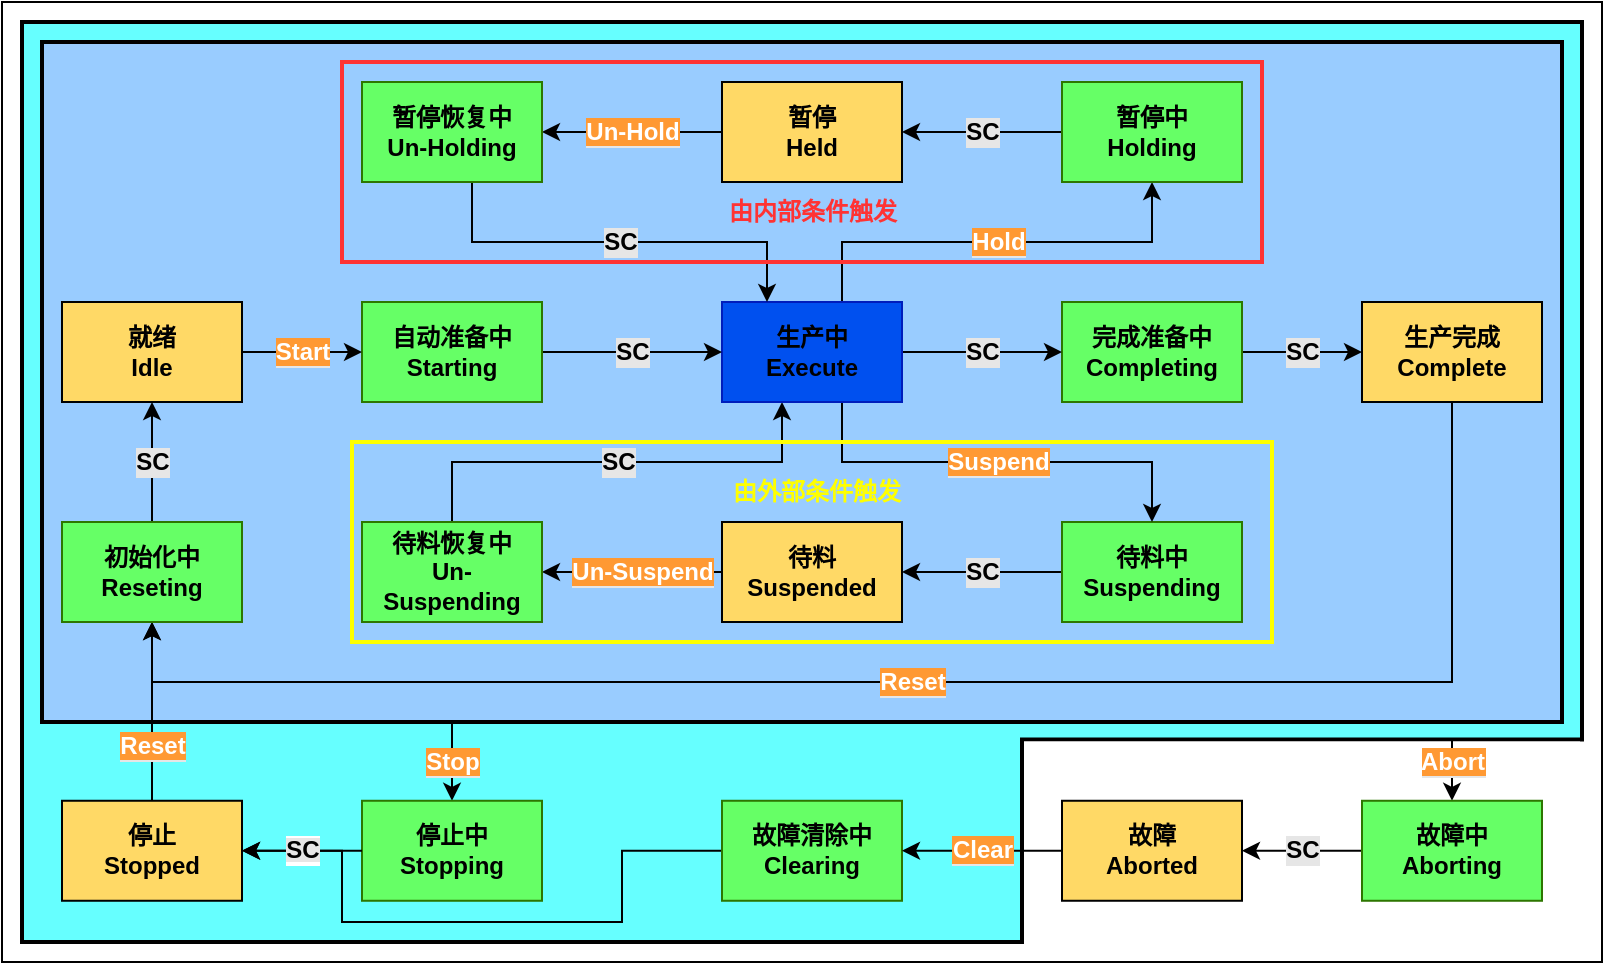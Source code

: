 <mxfile>
    <diagram id="3EkDdmh-d5w6xEZ_ysIs" name="第 1 页">
        <mxGraphModel dx="902" dy="787" grid="1" gridSize="10" guides="1" tooltips="1" connect="1" arrows="1" fold="1" page="1" pageScale="1" pageWidth="3300" pageHeight="2339" math="0" shadow="0">
            <root>
                <mxCell id="0"/>
                <mxCell id="1" parent="0"/>
                <mxCell id="CmRMLwkYUhAE4UTupAH8-46" value="" style="rounded=0;whiteSpace=wrap;html=1;fontSize=12;" parent="1" vertex="1">
                    <mxGeometry x="290" y="10" width="800" height="480" as="geometry"/>
                </mxCell>
                <mxCell id="CmRMLwkYUhAE4UTupAH8-50" value="" style="rounded=0;whiteSpace=wrap;html=1;strokeWidth=2;fontSize=12;fontColor=#000000;fillColor=#66FFFF;" parent="1" vertex="1">
                    <mxGeometry x="300" y="20" width="780" height="460" as="geometry"/>
                </mxCell>
                <mxCell id="CmRMLwkYUhAE4UTupAH8-52" value="" style="rounded=0;whiteSpace=wrap;html=1;strokeWidth=2;fontSize=12;strokeColor=default;" parent="1" vertex="1">
                    <mxGeometry x="800" y="378.75" width="280" height="101.25" as="geometry"/>
                </mxCell>
                <mxCell id="CmRMLwkYUhAE4UTupAH8-54" value="" style="rounded=0;whiteSpace=wrap;html=1;strokeWidth=2;fontSize=12;strokeColor=none;" parent="1" vertex="1">
                    <mxGeometry x="801" y="379.75" width="285" height="105" as="geometry"/>
                </mxCell>
                <mxCell id="CmRMLwkYUhAE4UTupAH8-55" value="&lt;b&gt;&lt;font style=&quot;background-color: rgb(255, 153, 51);&quot; color=&quot;#ffffff&quot;&gt;Abort&lt;/font&gt;&lt;/b&gt;" style="edgeStyle=orthogonalEdgeStyle;rounded=0;orthogonalLoop=1;jettySize=auto;html=1;labelBackgroundColor=#E6E6E6;fontSize=12;fontColor=#000000;exitX=0.75;exitY=0;exitDx=0;exitDy=0;" parent="1" source="CmRMLwkYUhAE4UTupAH8-52" target="CmRMLwkYUhAE4UTupAH8-16" edge="1">
                    <mxGeometry x="-0.105" relative="1" as="geometry">
                        <Array as="points">
                            <mxPoint x="1015" y="379"/>
                        </Array>
                        <mxPoint as="offset"/>
                    </mxGeometry>
                </mxCell>
                <mxCell id="CmRMLwkYUhAE4UTupAH8-49" value="&lt;b style=&quot;&quot;&gt;&lt;font style=&quot;background-color: rgb(255, 153, 51); line-height: 1.2;&quot; color=&quot;#ffffff&quot;&gt;Stop&lt;/font&gt;&lt;/b&gt;" style="edgeStyle=orthogonalEdgeStyle;rounded=0;orthogonalLoop=1;jettySize=auto;html=1;labelBackgroundColor=#E6E6E6;fontSize=12;fontColor=#000000;entryX=0.5;entryY=0;entryDx=0;entryDy=0;" parent="1" source="CmRMLwkYUhAE4UTupAH8-47" target="CmRMLwkYUhAE4UTupAH8-3" edge="1">
                    <mxGeometry relative="1" as="geometry">
                        <Array as="points">
                            <mxPoint x="515" y="370"/>
                            <mxPoint x="515" y="370"/>
                        </Array>
                    </mxGeometry>
                </mxCell>
                <mxCell id="CmRMLwkYUhAE4UTupAH8-47" value="" style="rounded=0;whiteSpace=wrap;html=1;fontSize=12;fillColor=#99CCFF;strokeColor=#000000;strokeWidth=2;" parent="1" vertex="1">
                    <mxGeometry x="310" y="30" width="760" height="340" as="geometry"/>
                </mxCell>
                <mxCell id="CmRMLwkYUhAE4UTupAH8-40" value="&lt;b&gt;&lt;font style=&quot;background-color: rgb(255, 153, 51);&quot; color=&quot;#ffffff&quot;&gt;Reset&lt;/font&gt;&lt;/b&gt;" style="edgeStyle=orthogonalEdgeStyle;rounded=0;orthogonalLoop=1;jettySize=auto;html=1;labelBackgroundColor=#E6E6E6;fontSize=12;fontColor=#000000;" parent="1" source="CmRMLwkYUhAE4UTupAH8-2" target="CmRMLwkYUhAE4UTupAH8-39" edge="1">
                    <mxGeometry x="-0.385" relative="1" as="geometry">
                        <mxPoint as="offset"/>
                    </mxGeometry>
                </mxCell>
                <mxCell id="CmRMLwkYUhAE4UTupAH8-2" value="&lt;b&gt;停止&lt;br&gt;Stopped&lt;/b&gt;" style="rounded=0;whiteSpace=wrap;html=1;fillColor=#FFD966;" parent="1" vertex="1">
                    <mxGeometry x="320" y="409.38" width="90" height="50" as="geometry"/>
                </mxCell>
                <mxCell id="CmRMLwkYUhAE4UTupAH8-3" value="停止中&lt;br&gt;Stopping" style="rounded=0;whiteSpace=wrap;html=1;fillColor=#66FF66;fontColor=#000000;strokeColor=#2D7600;fontStyle=1" parent="1" vertex="1">
                    <mxGeometry x="470" y="409.38" width="90" height="50" as="geometry"/>
                </mxCell>
                <mxCell id="CmRMLwkYUhAE4UTupAH8-12" style="edgeStyle=orthogonalEdgeStyle;rounded=0;orthogonalLoop=1;jettySize=auto;html=1;fontColor=#000000;entryX=1;entryY=0.5;entryDx=0;entryDy=0;exitX=0;exitY=0.5;exitDx=0;exitDy=0;" parent="1" source="CmRMLwkYUhAE4UTupAH8-8" target="CmRMLwkYUhAE4UTupAH8-2" edge="1">
                    <mxGeometry relative="1" as="geometry">
                        <Array as="points">
                            <mxPoint x="600" y="435"/>
                            <mxPoint x="600" y="470"/>
                            <mxPoint x="460" y="470"/>
                            <mxPoint x="460" y="435"/>
                        </Array>
                    </mxGeometry>
                </mxCell>
                <mxCell id="CmRMLwkYUhAE4UTupAH8-8" value="故障清除中&lt;br&gt;Clearing" style="rounded=0;whiteSpace=wrap;html=1;fillColor=#66FF66;fontColor=#000000;strokeColor=#2D7600;fontStyle=1" parent="1" vertex="1">
                    <mxGeometry x="650" y="409.38" width="90" height="50" as="geometry"/>
                </mxCell>
                <mxCell id="CmRMLwkYUhAE4UTupAH8-7" value="&lt;span style=&quot;background-color: rgb(230, 230, 230);&quot;&gt;&lt;b&gt;&lt;font style=&quot;font-size: 12px;&quot;&gt;SC&lt;/font&gt;&lt;/b&gt;&lt;/span&gt;" style="edgeStyle=orthogonalEdgeStyle;rounded=0;orthogonalLoop=1;jettySize=auto;html=1;fontColor=#000000;" parent="1" source="CmRMLwkYUhAE4UTupAH8-3" target="CmRMLwkYUhAE4UTupAH8-2" edge="1">
                    <mxGeometry relative="1" as="geometry"/>
                </mxCell>
                <mxCell id="CmRMLwkYUhAE4UTupAH8-15" value="&lt;b style=&quot;background-color: rgb(255, 153, 51);&quot;&gt;&lt;font color=&quot;#ffffff&quot;&gt;Clear&lt;/font&gt;&lt;/b&gt;" style="edgeStyle=orthogonalEdgeStyle;rounded=0;orthogonalLoop=1;jettySize=auto;html=1;labelBackgroundColor=#E6E6E6;fontSize=12;fontColor=#000000;" parent="1" source="CmRMLwkYUhAE4UTupAH8-14" target="CmRMLwkYUhAE4UTupAH8-8" edge="1">
                    <mxGeometry relative="1" as="geometry"/>
                </mxCell>
                <mxCell id="CmRMLwkYUhAE4UTupAH8-14" value="&lt;b&gt;故障&lt;br&gt;Aborted&lt;/b&gt;" style="rounded=0;whiteSpace=wrap;html=1;fillColor=#FFD966;" parent="1" vertex="1">
                    <mxGeometry x="820" y="409.38" width="90" height="50" as="geometry"/>
                </mxCell>
                <mxCell id="CmRMLwkYUhAE4UTupAH8-17" value="&lt;b&gt;SC&lt;/b&gt;" style="edgeStyle=orthogonalEdgeStyle;rounded=0;orthogonalLoop=1;jettySize=auto;html=1;labelBackgroundColor=#E6E6E6;fontSize=12;fontColor=#000000;" parent="1" source="CmRMLwkYUhAE4UTupAH8-16" target="CmRMLwkYUhAE4UTupAH8-14" edge="1">
                    <mxGeometry relative="1" as="geometry"/>
                </mxCell>
                <mxCell id="CmRMLwkYUhAE4UTupAH8-16" value="故障中&lt;br&gt;Aborting" style="rounded=0;whiteSpace=wrap;html=1;fillColor=#66FF66;fontColor=#000000;strokeColor=#2D7600;fontStyle=1" parent="1" vertex="1">
                    <mxGeometry x="970" y="409.38" width="90" height="50" as="geometry"/>
                </mxCell>
                <mxCell id="CmRMLwkYUhAE4UTupAH8-43" value="&lt;b style=&quot;background-color: rgb(255, 153, 51);&quot;&gt;&lt;font color=&quot;#ffffff&quot;&gt;Reset&lt;/font&gt;&lt;/b&gt;" style="edgeStyle=orthogonalEdgeStyle;rounded=0;orthogonalLoop=1;jettySize=auto;html=1;entryX=0.5;entryY=1;entryDx=0;entryDy=0;labelBackgroundColor=#E6E6E6;fontSize=12;fontColor=#000000;" parent="1" source="CmRMLwkYUhAE4UTupAH8-18" target="CmRMLwkYUhAE4UTupAH8-39" edge="1">
                    <mxGeometry relative="1" as="geometry">
                        <Array as="points">
                            <mxPoint x="1015" y="350"/>
                            <mxPoint x="365" y="350"/>
                        </Array>
                    </mxGeometry>
                </mxCell>
                <mxCell id="CmRMLwkYUhAE4UTupAH8-18" value="&lt;b&gt;生产完成&lt;br&gt;Complete&lt;/b&gt;" style="rounded=0;whiteSpace=wrap;html=1;fillColor=#FFD966;" parent="1" vertex="1">
                    <mxGeometry x="970" y="160" width="90" height="50" as="geometry"/>
                </mxCell>
                <mxCell id="CmRMLwkYUhAE4UTupAH8-20" value="&lt;b&gt;SC&lt;/b&gt;" style="edgeStyle=orthogonalEdgeStyle;rounded=0;orthogonalLoop=1;jettySize=auto;html=1;labelBackgroundColor=#E6E6E6;fontSize=12;fontColor=#000000;" parent="1" source="CmRMLwkYUhAE4UTupAH8-19" target="CmRMLwkYUhAE4UTupAH8-18" edge="1">
                    <mxGeometry relative="1" as="geometry"/>
                </mxCell>
                <mxCell id="CmRMLwkYUhAE4UTupAH8-19" value="完成准备中&lt;br&gt;Completing" style="rounded=0;whiteSpace=wrap;html=1;fillColor=#66FF66;fontColor=#000000;strokeColor=#2D7600;fontStyle=1" parent="1" vertex="1">
                    <mxGeometry x="820" y="160" width="90" height="50" as="geometry"/>
                </mxCell>
                <mxCell id="CmRMLwkYUhAE4UTupAH8-23" value="&lt;b&gt;SC&lt;/b&gt;" style="edgeStyle=orthogonalEdgeStyle;rounded=0;orthogonalLoop=1;jettySize=auto;html=1;labelBackgroundColor=#E6E6E6;fontSize=12;fontColor=#000000;" parent="1" source="CmRMLwkYUhAE4UTupAH8-21" target="CmRMLwkYUhAE4UTupAH8-22" edge="1">
                    <mxGeometry relative="1" as="geometry"/>
                </mxCell>
                <mxCell id="CmRMLwkYUhAE4UTupAH8-21" value="待料中&lt;br&gt;Suspending" style="rounded=0;whiteSpace=wrap;html=1;fillColor=#66FF66;fontColor=#000000;strokeColor=#2D7600;fontStyle=1" parent="1" vertex="1">
                    <mxGeometry x="820" y="270" width="90" height="50" as="geometry"/>
                </mxCell>
                <mxCell id="CmRMLwkYUhAE4UTupAH8-25" value="&lt;b style=&quot;background-color: rgb(255, 153, 51);&quot;&gt;&lt;font color=&quot;#ffffff&quot;&gt;Un-Suspend&lt;/font&gt;&lt;/b&gt;" style="edgeStyle=orthogonalEdgeStyle;rounded=0;orthogonalLoop=1;jettySize=auto;html=1;labelBackgroundColor=#E6E6E6;fontSize=12;fontColor=#000000;" parent="1" source="CmRMLwkYUhAE4UTupAH8-22" target="CmRMLwkYUhAE4UTupAH8-24" edge="1">
                    <mxGeometry x="-0.111" relative="1" as="geometry">
                        <mxPoint as="offset"/>
                    </mxGeometry>
                </mxCell>
                <mxCell id="CmRMLwkYUhAE4UTupAH8-22" value="&lt;b&gt;待料&lt;br&gt;Suspended&lt;br&gt;&lt;/b&gt;" style="rounded=0;whiteSpace=wrap;html=1;fillColor=#FFD966;" parent="1" vertex="1">
                    <mxGeometry x="650" y="270" width="90" height="50" as="geometry"/>
                </mxCell>
                <mxCell id="CmRMLwkYUhAE4UTupAH8-30" value="&lt;b&gt;SC&lt;/b&gt;" style="edgeStyle=orthogonalEdgeStyle;rounded=0;orthogonalLoop=1;jettySize=auto;html=1;labelBackgroundColor=#E6E6E6;fontSize=12;fontColor=#000000;" parent="1" source="CmRMLwkYUhAE4UTupAH8-24" target="CmRMLwkYUhAE4UTupAH8-26" edge="1">
                    <mxGeometry relative="1" as="geometry">
                        <Array as="points">
                            <mxPoint x="515" y="240"/>
                            <mxPoint x="680" y="240"/>
                        </Array>
                    </mxGeometry>
                </mxCell>
                <mxCell id="CmRMLwkYUhAE4UTupAH8-24" value="待料恢复中&lt;br&gt;Un-Suspending" style="rounded=0;whiteSpace=wrap;html=1;fillColor=#66FF66;fontColor=#000000;strokeColor=#2D7600;fontStyle=1" parent="1" vertex="1">
                    <mxGeometry x="470" y="270" width="90" height="50" as="geometry"/>
                </mxCell>
                <mxCell id="CmRMLwkYUhAE4UTupAH8-27" value="&lt;b&gt;SC&lt;/b&gt;" style="edgeStyle=orthogonalEdgeStyle;rounded=0;orthogonalLoop=1;jettySize=auto;html=1;labelBackgroundColor=#E6E6E6;fontSize=12;fontColor=#000000;" parent="1" source="CmRMLwkYUhAE4UTupAH8-26" target="CmRMLwkYUhAE4UTupAH8-19" edge="1">
                    <mxGeometry relative="1" as="geometry"/>
                </mxCell>
                <mxCell id="CmRMLwkYUhAE4UTupAH8-31" value="&lt;b&gt;&lt;font style=&quot;background-color: rgb(255, 153, 51);&quot; color=&quot;#ffffff&quot;&gt;Suspend&lt;/font&gt;&lt;/b&gt;" style="edgeStyle=orthogonalEdgeStyle;rounded=0;orthogonalLoop=1;jettySize=auto;html=1;labelBackgroundColor=#E6E6E6;fontSize=12;fontColor=#000000;entryX=0.5;entryY=0;entryDx=0;entryDy=0;" parent="1" source="CmRMLwkYUhAE4UTupAH8-26" target="CmRMLwkYUhAE4UTupAH8-21" edge="1">
                    <mxGeometry relative="1" as="geometry">
                        <Array as="points">
                            <mxPoint x="710" y="240"/>
                            <mxPoint x="865" y="240"/>
                        </Array>
                    </mxGeometry>
                </mxCell>
                <mxCell id="CmRMLwkYUhAE4UTupAH8-42" value="&lt;b style=&quot;background-color: rgb(255, 153, 51);&quot;&gt;&lt;font color=&quot;#ffffff&quot;&gt;Hold&lt;/font&gt;&lt;/b&gt;" style="edgeStyle=orthogonalEdgeStyle;rounded=0;orthogonalLoop=1;jettySize=auto;html=1;entryX=0.5;entryY=1;entryDx=0;entryDy=0;labelBackgroundColor=#E6E6E6;fontSize=12;fontColor=#000000;" parent="1" source="CmRMLwkYUhAE4UTupAH8-26" target="CmRMLwkYUhAE4UTupAH8-33" edge="1">
                    <mxGeometry relative="1" as="geometry">
                        <Array as="points">
                            <mxPoint x="710" y="130"/>
                            <mxPoint x="865" y="130"/>
                        </Array>
                    </mxGeometry>
                </mxCell>
                <mxCell id="CmRMLwkYUhAE4UTupAH8-26" value="&lt;font color=&quot;#000000&quot;&gt;生产中&lt;br&gt;Execute&lt;/font&gt;" style="rounded=0;whiteSpace=wrap;html=1;fillColor=#0050ef;fontColor=#ffffff;strokeColor=#001DBC;fontStyle=1" parent="1" vertex="1">
                    <mxGeometry x="650" y="160" width="90" height="50" as="geometry"/>
                </mxCell>
                <mxCell id="CmRMLwkYUhAE4UTupAH8-29" value="&lt;b&gt;SC&lt;/b&gt;" style="edgeStyle=orthogonalEdgeStyle;rounded=0;orthogonalLoop=1;jettySize=auto;html=1;labelBackgroundColor=#E6E6E6;fontSize=12;fontColor=#000000;" parent="1" source="CmRMLwkYUhAE4UTupAH8-28" target="CmRMLwkYUhAE4UTupAH8-26" edge="1">
                    <mxGeometry relative="1" as="geometry"/>
                </mxCell>
                <mxCell id="CmRMLwkYUhAE4UTupAH8-28" value="自动准备中&lt;br&gt;Starting" style="rounded=0;whiteSpace=wrap;html=1;fillColor=#66FF66;fontColor=#000000;strokeColor=#2D7600;fontStyle=1" parent="1" vertex="1">
                    <mxGeometry x="470" y="160" width="90" height="50" as="geometry"/>
                </mxCell>
                <mxCell id="CmRMLwkYUhAE4UTupAH8-36" value="&lt;b&gt;SC&lt;/b&gt;" style="edgeStyle=orthogonalEdgeStyle;rounded=0;orthogonalLoop=1;jettySize=auto;html=1;labelBackgroundColor=#E6E6E6;fontSize=12;fontColor=#000000;" parent="1" source="CmRMLwkYUhAE4UTupAH8-33" target="CmRMLwkYUhAE4UTupAH8-34" edge="1">
                    <mxGeometry relative="1" as="geometry"/>
                </mxCell>
                <mxCell id="CmRMLwkYUhAE4UTupAH8-33" value="暂停中&lt;br&gt;Holding" style="rounded=0;whiteSpace=wrap;html=1;fillColor=#66FF66;fontColor=#000000;strokeColor=#2D7600;fontStyle=1" parent="1" vertex="1">
                    <mxGeometry x="820" y="50" width="90" height="50" as="geometry"/>
                </mxCell>
                <mxCell id="CmRMLwkYUhAE4UTupAH8-37" value="&lt;b&gt;&lt;font style=&quot;background-color: rgb(255, 153, 51);&quot; color=&quot;#ffffff&quot;&gt;Un-Hold&lt;/font&gt;&lt;/b&gt;" style="edgeStyle=orthogonalEdgeStyle;rounded=0;orthogonalLoop=1;jettySize=auto;html=1;labelBackgroundColor=#E6E6E6;fontSize=12;fontColor=#000000;" parent="1" source="CmRMLwkYUhAE4UTupAH8-34" target="CmRMLwkYUhAE4UTupAH8-35" edge="1">
                    <mxGeometry relative="1" as="geometry"/>
                </mxCell>
                <mxCell id="CmRMLwkYUhAE4UTupAH8-34" value="&lt;b&gt;暂停&lt;br&gt;Held&lt;br&gt;&lt;/b&gt;" style="rounded=0;whiteSpace=wrap;html=1;fillColor=#FFD966;" parent="1" vertex="1">
                    <mxGeometry x="650" y="50" width="90" height="50" as="geometry"/>
                </mxCell>
                <mxCell id="CmRMLwkYUhAE4UTupAH8-41" value="&lt;b&gt;SC&lt;/b&gt;" style="edgeStyle=orthogonalEdgeStyle;rounded=0;orthogonalLoop=1;jettySize=auto;html=1;entryX=0.25;entryY=0;entryDx=0;entryDy=0;labelBackgroundColor=#E6E6E6;fontSize=12;fontColor=#000000;" parent="1" source="CmRMLwkYUhAE4UTupAH8-35" target="CmRMLwkYUhAE4UTupAH8-26" edge="1">
                    <mxGeometry relative="1" as="geometry">
                        <Array as="points">
                            <mxPoint x="525" y="130"/>
                            <mxPoint x="673" y="130"/>
                        </Array>
                    </mxGeometry>
                </mxCell>
                <mxCell id="CmRMLwkYUhAE4UTupAH8-35" value="暂停恢复中&lt;br&gt;Un-Holding" style="rounded=0;whiteSpace=wrap;html=1;fillColor=#66FF66;fontColor=#000000;strokeColor=#2D7600;fontStyle=1" parent="1" vertex="1">
                    <mxGeometry x="470" y="50" width="90" height="50" as="geometry"/>
                </mxCell>
                <mxCell id="CmRMLwkYUhAE4UTupAH8-45" value="&lt;b style=&quot;background-color: rgb(255, 153, 51);&quot;&gt;&lt;font color=&quot;#ffffff&quot;&gt;Start&lt;/font&gt;&lt;/b&gt;" style="edgeStyle=orthogonalEdgeStyle;rounded=0;orthogonalLoop=1;jettySize=auto;html=1;labelBackgroundColor=#E6E6E6;fontSize=12;fontColor=#000000;" parent="1" source="CmRMLwkYUhAE4UTupAH8-38" target="CmRMLwkYUhAE4UTupAH8-28" edge="1">
                    <mxGeometry relative="1" as="geometry"/>
                </mxCell>
                <mxCell id="CmRMLwkYUhAE4UTupAH8-38" value="&lt;b&gt;就绪&lt;br&gt;Idle&lt;/b&gt;" style="rounded=0;whiteSpace=wrap;html=1;fillColor=#FFD966;" parent="1" vertex="1">
                    <mxGeometry x="320" y="160" width="90" height="50" as="geometry"/>
                </mxCell>
                <mxCell id="CmRMLwkYUhAE4UTupAH8-44" value="&lt;b&gt;SC&lt;/b&gt;" style="edgeStyle=orthogonalEdgeStyle;rounded=0;orthogonalLoop=1;jettySize=auto;html=1;labelBackgroundColor=#E6E6E6;fontSize=12;fontColor=#000000;" parent="1" source="CmRMLwkYUhAE4UTupAH8-39" target="CmRMLwkYUhAE4UTupAH8-38" edge="1">
                    <mxGeometry relative="1" as="geometry"/>
                </mxCell>
                <mxCell id="CmRMLwkYUhAE4UTupAH8-39" value="初始化中&lt;br&gt;Reseting" style="rounded=0;whiteSpace=wrap;html=1;fillColor=#66FF66;fontColor=#000000;strokeColor=#2D7600;fontStyle=1" parent="1" vertex="1">
                    <mxGeometry x="320" y="270" width="90" height="50" as="geometry"/>
                </mxCell>
                <mxCell id="CmRMLwkYUhAE4UTupAH8-57" value="" style="rounded=0;whiteSpace=wrap;html=1;strokeWidth=2;fontSize=12;fillColor=none;strokeColor=#FFFF00;" parent="1" vertex="1">
                    <mxGeometry x="465" y="230" width="460" height="100" as="geometry"/>
                </mxCell>
                <mxCell id="CmRMLwkYUhAE4UTupAH8-58" value="" style="rounded=0;whiteSpace=wrap;html=1;strokeWidth=2;fontSize=12;fillColor=none;strokeColor=#FF3333;" parent="1" vertex="1">
                    <mxGeometry x="460" y="40" width="460" height="100" as="geometry"/>
                </mxCell>
                <mxCell id="CmRMLwkYUhAE4UTupAH8-60" value="&lt;b&gt;&lt;font color=&quot;#ff3333&quot;&gt;由内部条件触发&lt;/font&gt;&lt;/b&gt;" style="text;html=1;strokeColor=none;fillColor=none;align=center;verticalAlign=middle;whiteSpace=wrap;rounded=0;strokeWidth=2;fontSize=12;fontColor=#000000;" parent="1" vertex="1">
                    <mxGeometry x="647.5" y="100" width="95" height="30" as="geometry"/>
                </mxCell>
                <mxCell id="CmRMLwkYUhAE4UTupAH8-61" value="&lt;b&gt;&lt;font color=&quot;#ffff00&quot;&gt;由外部条件触发&lt;/font&gt;&lt;/b&gt;" style="text;html=1;strokeColor=none;fillColor=none;align=center;verticalAlign=middle;whiteSpace=wrap;rounded=0;strokeWidth=2;fontSize=12;fontColor=#000000;" parent="1" vertex="1">
                    <mxGeometry x="650" y="240" width="95" height="30" as="geometry"/>
                </mxCell>
            </root>
        </mxGraphModel>
    </diagram>
</mxfile>